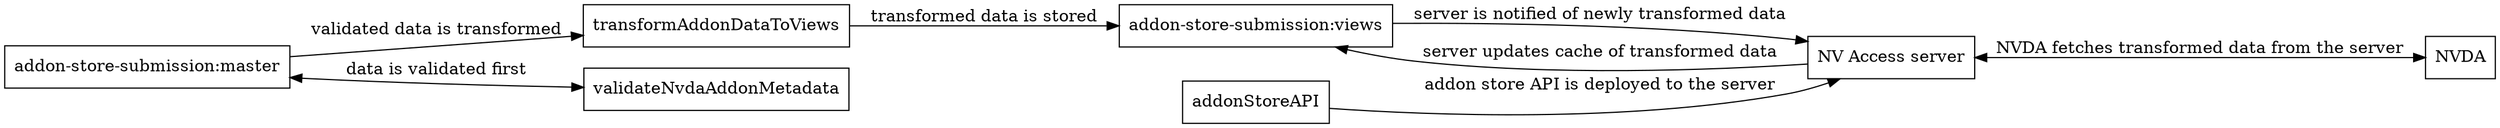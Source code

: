 /* uses graphViz https://graphviz.org/doc/info/lang.html */

digraph G {
	rankdir=LR;

	/* Entities */
	submission [label="addon-store-submission:master", shape="rect", href="https://github.com/nvaccess/addon-store-submission/tree/master"]
	views [label="addon-store-submission:views", shape="rect", href="https://github.com/nvaccess/addon-store-submission/tree/views"]
	transform [label="transformAddonDataToViews", shape="rect", href="https://github.com/nvaccess/transformAddonDataToViews"]
	server [label="NV Access server", shape="rect", href="https://github.com/nvaccess/nvaccessServer"]
	storeAPI [label="addonStoreAPI", shape="rect", href="https://github.com/nvaccess/addonStoreAPI"]
	validate [label="validateNvdaAddonMetadata", shape="rect", href="https://github.com/nvaccess/validateNvdaAddonMetadata"]
	NVDA [label="NVDA", shape="rect", href="https://github.com/nvaccess/nvda"]

	/* Relationships */
	submission -> validate[dir="both", label="data is validated first"]
	submission -> transform[label="validated data is transformed"]
	transform -> views[label="transformed data is stored"]
	views -> server[label="server is notified of newly transformed data"]
	storeAPI -> server[label="addon store API is deployed to the server"]
	server -> views[label="server updates cache of transformed data"]
	server -> NVDA[dir="both", label="NVDA fetches transformed data from the server"]
}
